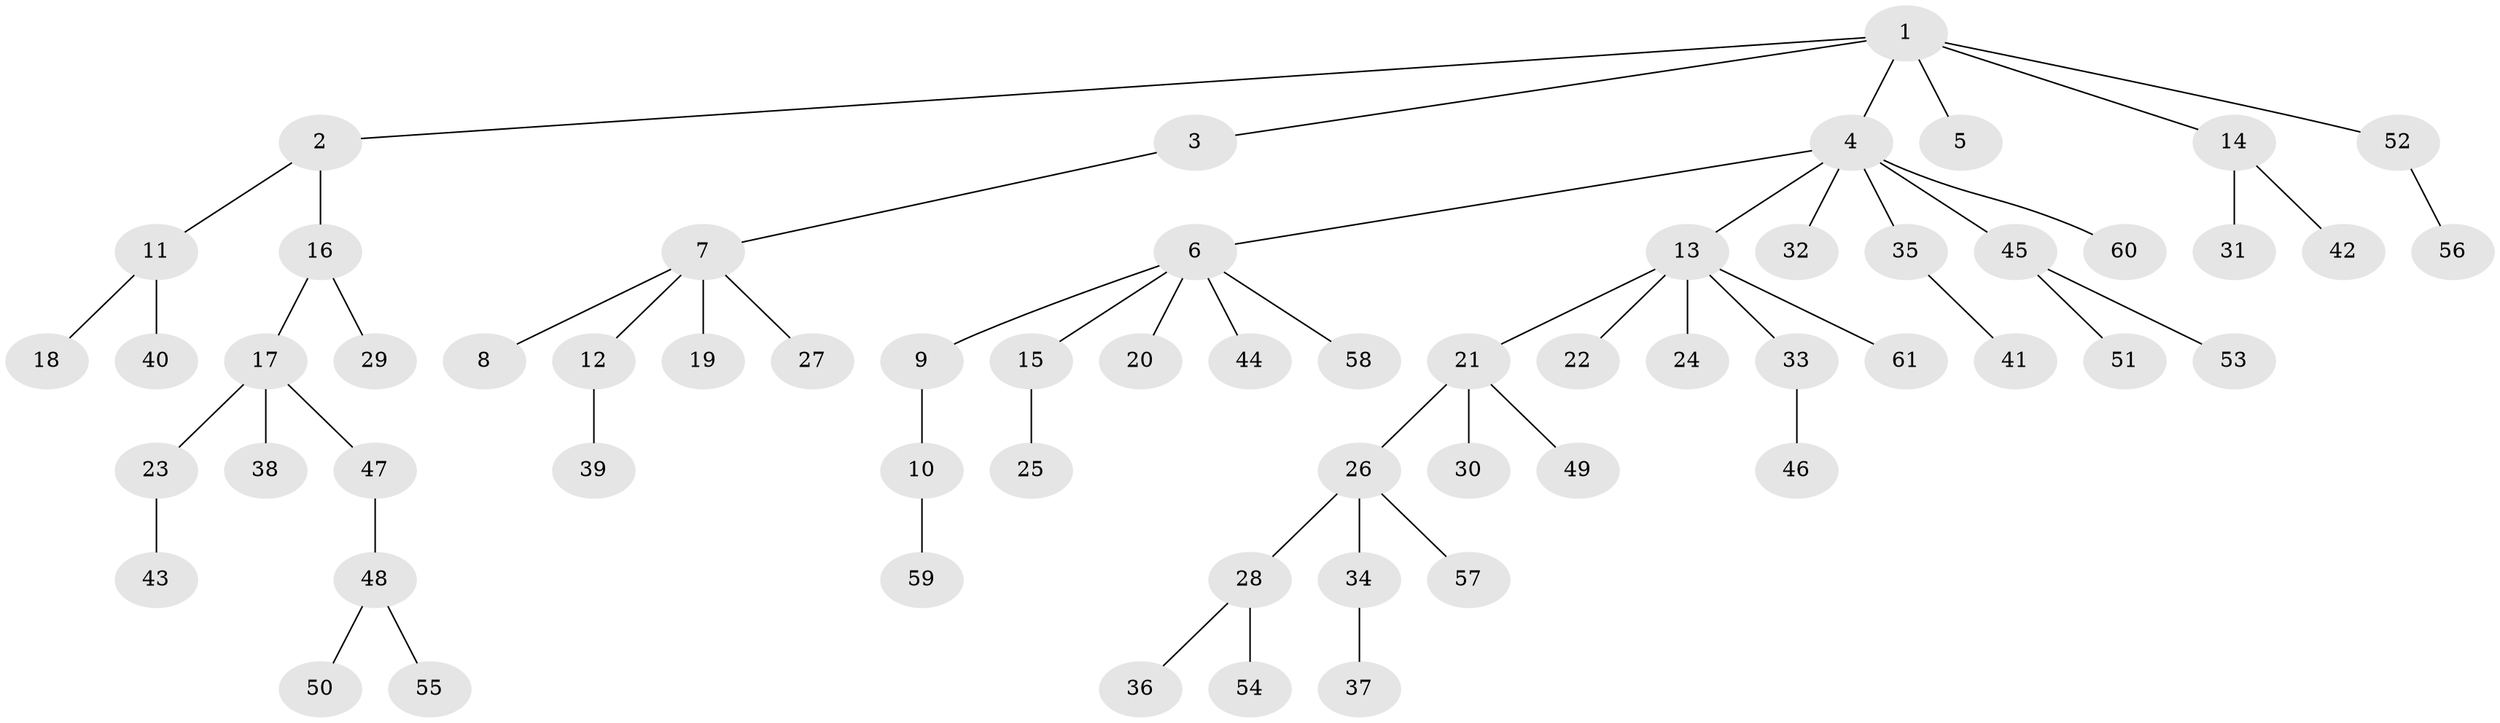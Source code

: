 // coarse degree distribution, {7: 0.023255813953488372, 3: 0.06976744186046512, 5: 0.09302325581395349, 11: 0.023255813953488372, 1: 0.7209302325581395, 2: 0.06976744186046512}
// Generated by graph-tools (version 1.1) at 2025/52/02/27/25 19:52:12]
// undirected, 61 vertices, 60 edges
graph export_dot {
graph [start="1"]
  node [color=gray90,style=filled];
  1;
  2;
  3;
  4;
  5;
  6;
  7;
  8;
  9;
  10;
  11;
  12;
  13;
  14;
  15;
  16;
  17;
  18;
  19;
  20;
  21;
  22;
  23;
  24;
  25;
  26;
  27;
  28;
  29;
  30;
  31;
  32;
  33;
  34;
  35;
  36;
  37;
  38;
  39;
  40;
  41;
  42;
  43;
  44;
  45;
  46;
  47;
  48;
  49;
  50;
  51;
  52;
  53;
  54;
  55;
  56;
  57;
  58;
  59;
  60;
  61;
  1 -- 2;
  1 -- 3;
  1 -- 4;
  1 -- 5;
  1 -- 14;
  1 -- 52;
  2 -- 11;
  2 -- 16;
  3 -- 7;
  4 -- 6;
  4 -- 13;
  4 -- 32;
  4 -- 35;
  4 -- 45;
  4 -- 60;
  6 -- 9;
  6 -- 15;
  6 -- 20;
  6 -- 44;
  6 -- 58;
  7 -- 8;
  7 -- 12;
  7 -- 19;
  7 -- 27;
  9 -- 10;
  10 -- 59;
  11 -- 18;
  11 -- 40;
  12 -- 39;
  13 -- 21;
  13 -- 22;
  13 -- 24;
  13 -- 33;
  13 -- 61;
  14 -- 31;
  14 -- 42;
  15 -- 25;
  16 -- 17;
  16 -- 29;
  17 -- 23;
  17 -- 38;
  17 -- 47;
  21 -- 26;
  21 -- 30;
  21 -- 49;
  23 -- 43;
  26 -- 28;
  26 -- 34;
  26 -- 57;
  28 -- 36;
  28 -- 54;
  33 -- 46;
  34 -- 37;
  35 -- 41;
  45 -- 51;
  45 -- 53;
  47 -- 48;
  48 -- 50;
  48 -- 55;
  52 -- 56;
}
